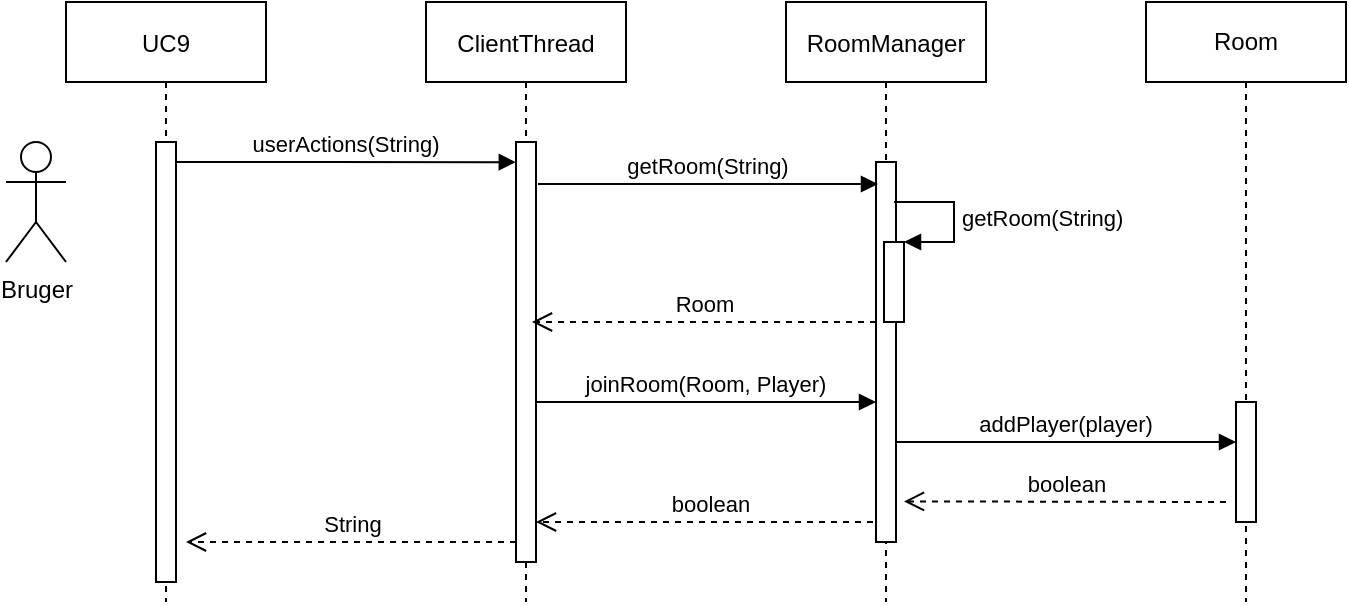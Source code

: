 <mxfile version="18.0.1" type="device"><diagram id="438Tl5csobBaU9Uq9tUU" name="Side-1"><mxGraphModel dx="881" dy="448" grid="1" gridSize="10" guides="1" tooltips="1" connect="1" arrows="1" fold="1" page="1" pageScale="1" pageWidth="1654" pageHeight="1169" math="0" shadow="0"><root><mxCell id="0"/><mxCell id="1" parent="0"/><mxCell id="PTA5RiM4nNZ8PF-YQwE9-1" value="UC9" style="shape=umlLifeline;perimeter=lifelinePerimeter;container=1;collapsible=0;recursiveResize=0;rounded=0;shadow=0;strokeWidth=1;" vertex="1" parent="1"><mxGeometry x="120" y="80" width="100" height="300" as="geometry"/></mxCell><mxCell id="PTA5RiM4nNZ8PF-YQwE9-2" value="" style="points=[];perimeter=orthogonalPerimeter;rounded=0;shadow=0;strokeWidth=1;" vertex="1" parent="PTA5RiM4nNZ8PF-YQwE9-1"><mxGeometry x="45" y="70" width="10" height="220" as="geometry"/></mxCell><mxCell id="PTA5RiM4nNZ8PF-YQwE9-3" value="ClientThread" style="shape=umlLifeline;perimeter=lifelinePerimeter;container=1;collapsible=0;recursiveResize=0;rounded=0;shadow=0;strokeWidth=1;" vertex="1" parent="1"><mxGeometry x="300" y="80" width="100" height="300" as="geometry"/></mxCell><mxCell id="PTA5RiM4nNZ8PF-YQwE9-4" value="" style="points=[];perimeter=orthogonalPerimeter;rounded=0;shadow=0;strokeWidth=1;" vertex="1" parent="PTA5RiM4nNZ8PF-YQwE9-3"><mxGeometry x="45" y="70" width="10" height="210" as="geometry"/></mxCell><mxCell id="PTA5RiM4nNZ8PF-YQwE9-15" value="joinRoom(Room, Player)" style="verticalAlign=bottom;endArrow=block;entryX=0;entryY=0;shadow=0;strokeWidth=1;" edge="1" parent="PTA5RiM4nNZ8PF-YQwE9-3"><mxGeometry relative="1" as="geometry"><mxPoint x="55" y="200.0" as="sourcePoint"/><mxPoint x="225.0" y="200.0" as="targetPoint"/></mxGeometry></mxCell><mxCell id="PTA5RiM4nNZ8PF-YQwE9-20" value="boolean" style="html=1;verticalAlign=bottom;endArrow=open;dashed=1;endSize=8;rounded=0;" edge="1" parent="PTA5RiM4nNZ8PF-YQwE9-3" source="PTA5RiM4nNZ8PF-YQwE9-7"><mxGeometry relative="1" as="geometry"><mxPoint x="216" y="260.29" as="sourcePoint"/><mxPoint x="55" y="260.0" as="targetPoint"/></mxGeometry></mxCell><mxCell id="PTA5RiM4nNZ8PF-YQwE9-6" value="userActions(String)" style="verticalAlign=bottom;endArrow=block;entryX=-0.01;entryY=0.048;shadow=0;strokeWidth=1;entryDx=0;entryDy=0;entryPerimeter=0;" edge="1" parent="1" source="PTA5RiM4nNZ8PF-YQwE9-2" target="PTA5RiM4nNZ8PF-YQwE9-4"><mxGeometry relative="1" as="geometry"><mxPoint x="275" y="160" as="sourcePoint"/><Array as="points"><mxPoint x="240" y="160"/></Array></mxGeometry></mxCell><mxCell id="PTA5RiM4nNZ8PF-YQwE9-7" value="RoomManager" style="shape=umlLifeline;perimeter=lifelinePerimeter;container=1;collapsible=0;recursiveResize=0;rounded=0;shadow=0;strokeWidth=1;" vertex="1" parent="1"><mxGeometry x="480" y="80" width="100" height="300" as="geometry"/></mxCell><mxCell id="PTA5RiM4nNZ8PF-YQwE9-8" value="" style="points=[];perimeter=orthogonalPerimeter;rounded=0;shadow=0;strokeWidth=1;" vertex="1" parent="PTA5RiM4nNZ8PF-YQwE9-7"><mxGeometry x="45" y="80" width="10" height="190" as="geometry"/></mxCell><mxCell id="PTA5RiM4nNZ8PF-YQwE9-9" value="" style="html=1;points=[];perimeter=orthogonalPerimeter;" vertex="1" parent="PTA5RiM4nNZ8PF-YQwE9-7"><mxGeometry x="49" y="120" width="10" height="40" as="geometry"/></mxCell><mxCell id="PTA5RiM4nNZ8PF-YQwE9-10" value="&lt;span style=&quot;text-align: center;&quot;&gt;getRoom(String)&lt;/span&gt;" style="edgeStyle=orthogonalEdgeStyle;html=1;align=left;spacingLeft=2;endArrow=block;rounded=0;entryX=1;entryY=0;" edge="1" parent="PTA5RiM4nNZ8PF-YQwE9-7" target="PTA5RiM4nNZ8PF-YQwE9-9"><mxGeometry relative="1" as="geometry"><mxPoint x="54" y="100" as="sourcePoint"/><Array as="points"><mxPoint x="84" y="100"/></Array></mxGeometry></mxCell><mxCell id="PTA5RiM4nNZ8PF-YQwE9-17" value="addPlayer(player)" style="verticalAlign=bottom;endArrow=block;entryX=0;entryY=0;shadow=0;strokeWidth=1;" edge="1" parent="PTA5RiM4nNZ8PF-YQwE9-7"><mxGeometry relative="1" as="geometry"><mxPoint x="55" y="220.0" as="sourcePoint"/><mxPoint x="225.0" y="220.0" as="targetPoint"/></mxGeometry></mxCell><mxCell id="PTA5RiM4nNZ8PF-YQwE9-11" value="Bruger" style="shape=umlActor;verticalLabelPosition=bottom;verticalAlign=top;html=1;outlineConnect=0;" vertex="1" parent="1"><mxGeometry x="90" y="150" width="30" height="60" as="geometry"/></mxCell><mxCell id="PTA5RiM4nNZ8PF-YQwE9-12" value="getRoom(String)" style="verticalAlign=bottom;endArrow=block;entryX=0;entryY=0;shadow=0;strokeWidth=1;" edge="1" parent="1"><mxGeometry relative="1" as="geometry"><mxPoint x="356" y="171.0" as="sourcePoint"/><mxPoint x="526.0" y="171.0" as="targetPoint"/></mxGeometry></mxCell><mxCell id="PTA5RiM4nNZ8PF-YQwE9-13" value="Room" style="html=1;verticalAlign=bottom;endArrow=open;dashed=1;endSize=8;rounded=0;" edge="1" parent="1" source="PTA5RiM4nNZ8PF-YQwE9-8"><mxGeometry relative="1" as="geometry"><mxPoint x="520" y="250" as="sourcePoint"/><mxPoint x="353" y="240.0" as="targetPoint"/></mxGeometry></mxCell><mxCell id="PTA5RiM4nNZ8PF-YQwE9-16" value="Room" style="shape=umlLifeline;perimeter=lifelinePerimeter;whiteSpace=wrap;html=1;container=1;collapsible=0;recursiveResize=0;outlineConnect=0;" vertex="1" parent="1"><mxGeometry x="660" y="80" width="100" height="300" as="geometry"/></mxCell><mxCell id="PTA5RiM4nNZ8PF-YQwE9-18" value="" style="html=1;points=[];perimeter=orthogonalPerimeter;" vertex="1" parent="PTA5RiM4nNZ8PF-YQwE9-16"><mxGeometry x="45" y="200" width="10" height="60" as="geometry"/></mxCell><mxCell id="PTA5RiM4nNZ8PF-YQwE9-19" value="boolean" style="html=1;verticalAlign=bottom;endArrow=open;dashed=1;endSize=8;rounded=0;" edge="1" parent="PTA5RiM4nNZ8PF-YQwE9-16"><mxGeometry relative="1" as="geometry"><mxPoint x="40" y="250" as="sourcePoint"/><mxPoint x="-121" y="249.71" as="targetPoint"/></mxGeometry></mxCell><mxCell id="PTA5RiM4nNZ8PF-YQwE9-21" value="String" style="html=1;verticalAlign=bottom;endArrow=open;dashed=1;endSize=8;rounded=0;" edge="1" parent="1"><mxGeometry relative="1" as="geometry"><mxPoint x="345" y="350.0" as="sourcePoint"/><mxPoint x="180" y="350" as="targetPoint"/></mxGeometry></mxCell></root></mxGraphModel></diagram></mxfile>